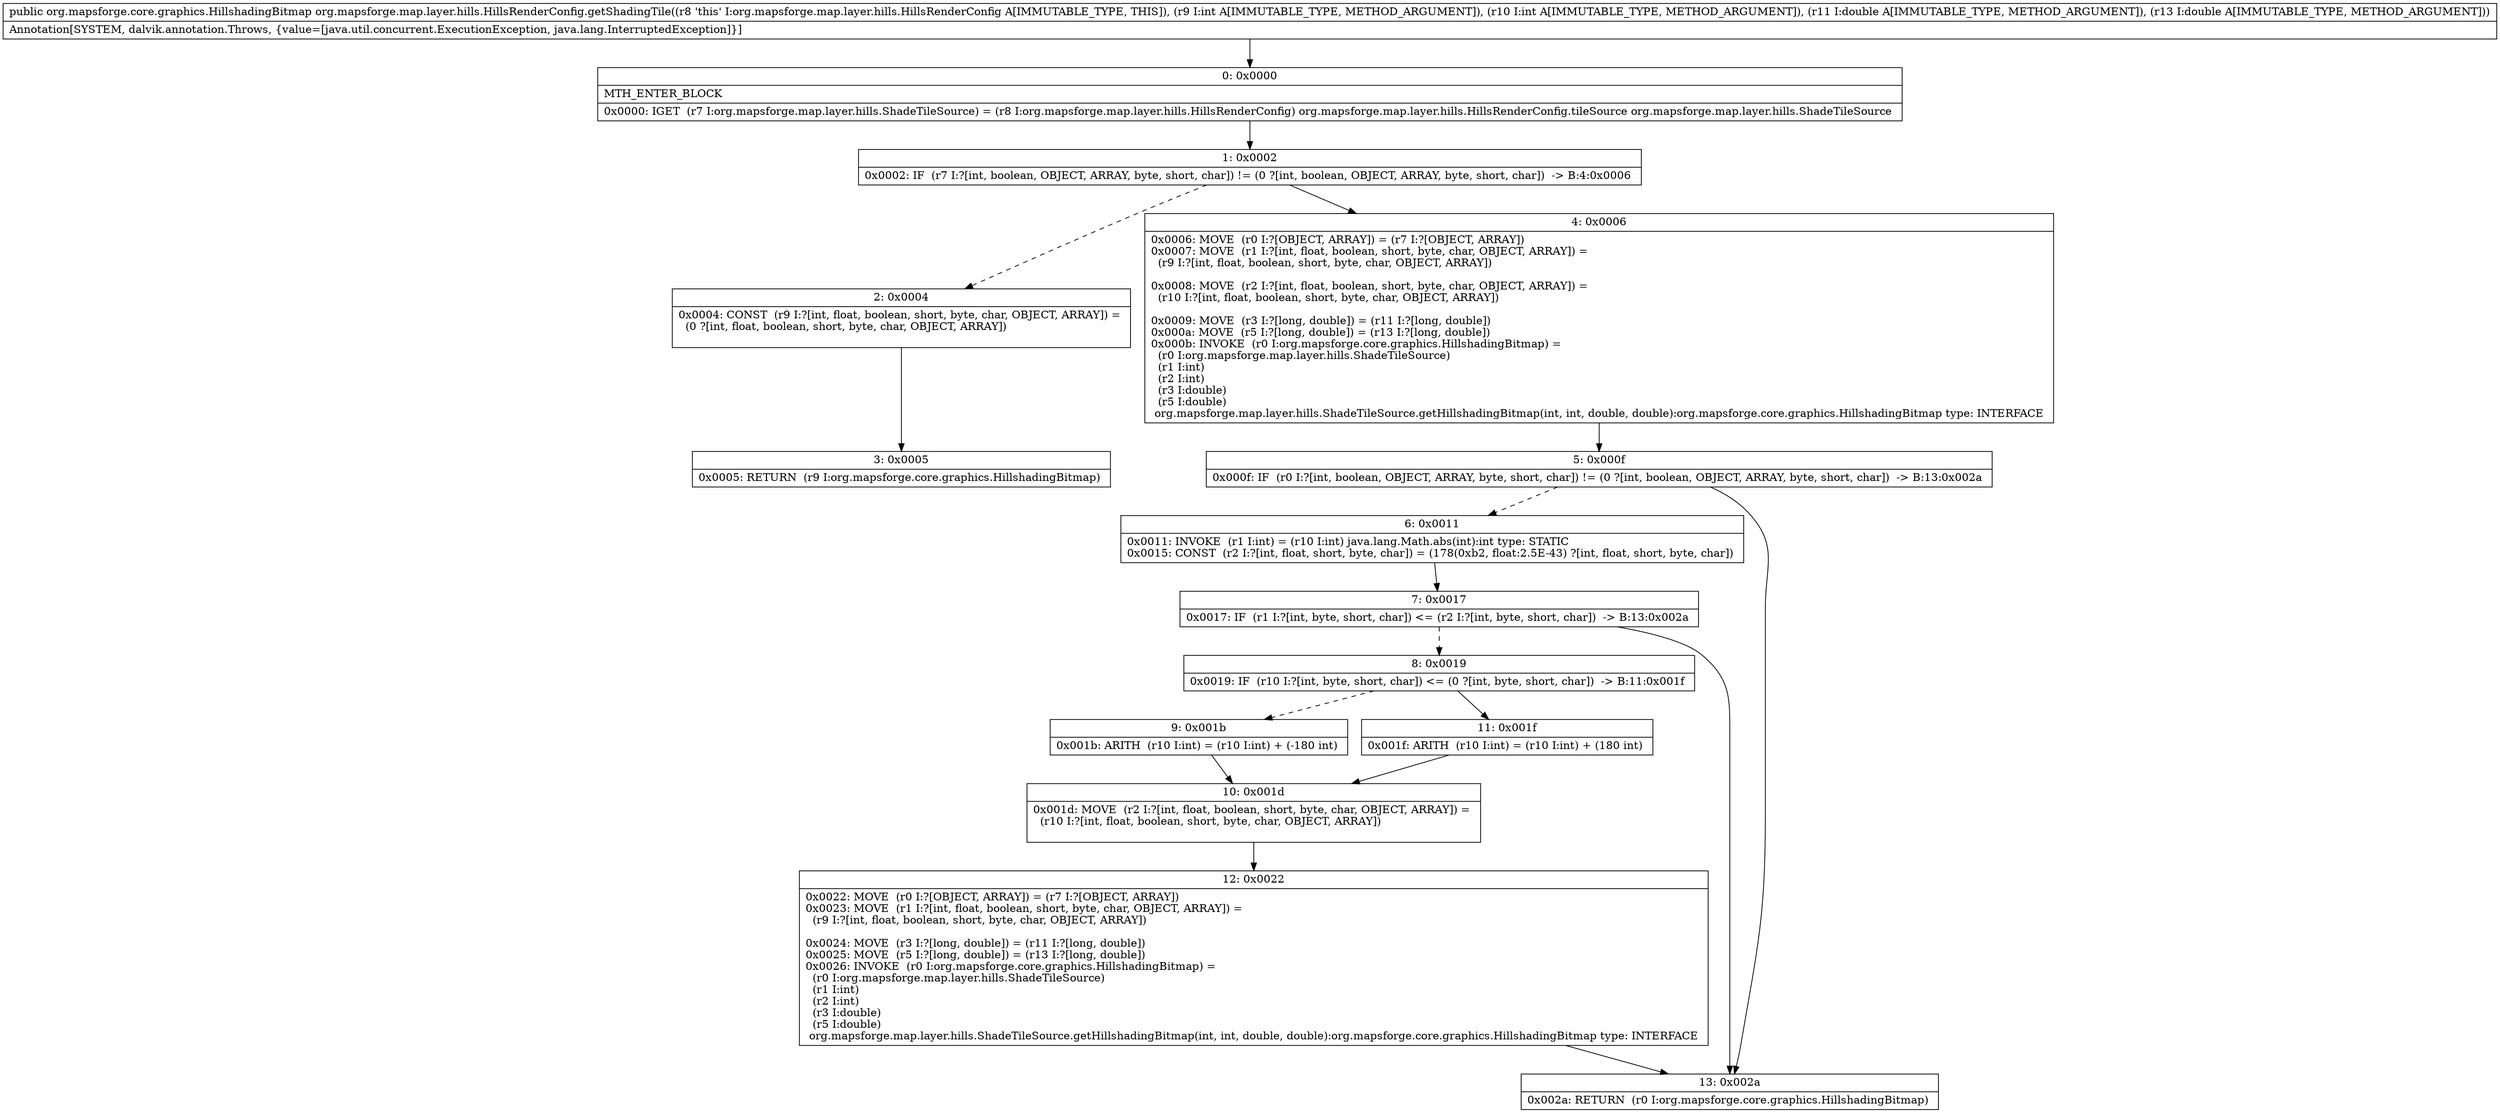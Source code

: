 digraph "CFG fororg.mapsforge.map.layer.hills.HillsRenderConfig.getShadingTile(IIDD)Lorg\/mapsforge\/core\/graphics\/HillshadingBitmap;" {
Node_0 [shape=record,label="{0\:\ 0x0000|MTH_ENTER_BLOCK\l|0x0000: IGET  (r7 I:org.mapsforge.map.layer.hills.ShadeTileSource) = (r8 I:org.mapsforge.map.layer.hills.HillsRenderConfig) org.mapsforge.map.layer.hills.HillsRenderConfig.tileSource org.mapsforge.map.layer.hills.ShadeTileSource \l}"];
Node_1 [shape=record,label="{1\:\ 0x0002|0x0002: IF  (r7 I:?[int, boolean, OBJECT, ARRAY, byte, short, char]) != (0 ?[int, boolean, OBJECT, ARRAY, byte, short, char])  \-\> B:4:0x0006 \l}"];
Node_2 [shape=record,label="{2\:\ 0x0004|0x0004: CONST  (r9 I:?[int, float, boolean, short, byte, char, OBJECT, ARRAY]) = \l  (0 ?[int, float, boolean, short, byte, char, OBJECT, ARRAY])\l \l}"];
Node_3 [shape=record,label="{3\:\ 0x0005|0x0005: RETURN  (r9 I:org.mapsforge.core.graphics.HillshadingBitmap) \l}"];
Node_4 [shape=record,label="{4\:\ 0x0006|0x0006: MOVE  (r0 I:?[OBJECT, ARRAY]) = (r7 I:?[OBJECT, ARRAY]) \l0x0007: MOVE  (r1 I:?[int, float, boolean, short, byte, char, OBJECT, ARRAY]) = \l  (r9 I:?[int, float, boolean, short, byte, char, OBJECT, ARRAY])\l \l0x0008: MOVE  (r2 I:?[int, float, boolean, short, byte, char, OBJECT, ARRAY]) = \l  (r10 I:?[int, float, boolean, short, byte, char, OBJECT, ARRAY])\l \l0x0009: MOVE  (r3 I:?[long, double]) = (r11 I:?[long, double]) \l0x000a: MOVE  (r5 I:?[long, double]) = (r13 I:?[long, double]) \l0x000b: INVOKE  (r0 I:org.mapsforge.core.graphics.HillshadingBitmap) = \l  (r0 I:org.mapsforge.map.layer.hills.ShadeTileSource)\l  (r1 I:int)\l  (r2 I:int)\l  (r3 I:double)\l  (r5 I:double)\l org.mapsforge.map.layer.hills.ShadeTileSource.getHillshadingBitmap(int, int, double, double):org.mapsforge.core.graphics.HillshadingBitmap type: INTERFACE \l}"];
Node_5 [shape=record,label="{5\:\ 0x000f|0x000f: IF  (r0 I:?[int, boolean, OBJECT, ARRAY, byte, short, char]) != (0 ?[int, boolean, OBJECT, ARRAY, byte, short, char])  \-\> B:13:0x002a \l}"];
Node_6 [shape=record,label="{6\:\ 0x0011|0x0011: INVOKE  (r1 I:int) = (r10 I:int) java.lang.Math.abs(int):int type: STATIC \l0x0015: CONST  (r2 I:?[int, float, short, byte, char]) = (178(0xb2, float:2.5E\-43) ?[int, float, short, byte, char]) \l}"];
Node_7 [shape=record,label="{7\:\ 0x0017|0x0017: IF  (r1 I:?[int, byte, short, char]) \<= (r2 I:?[int, byte, short, char])  \-\> B:13:0x002a \l}"];
Node_8 [shape=record,label="{8\:\ 0x0019|0x0019: IF  (r10 I:?[int, byte, short, char]) \<= (0 ?[int, byte, short, char])  \-\> B:11:0x001f \l}"];
Node_9 [shape=record,label="{9\:\ 0x001b|0x001b: ARITH  (r10 I:int) = (r10 I:int) + (\-180 int) \l}"];
Node_10 [shape=record,label="{10\:\ 0x001d|0x001d: MOVE  (r2 I:?[int, float, boolean, short, byte, char, OBJECT, ARRAY]) = \l  (r10 I:?[int, float, boolean, short, byte, char, OBJECT, ARRAY])\l \l}"];
Node_11 [shape=record,label="{11\:\ 0x001f|0x001f: ARITH  (r10 I:int) = (r10 I:int) + (180 int) \l}"];
Node_12 [shape=record,label="{12\:\ 0x0022|0x0022: MOVE  (r0 I:?[OBJECT, ARRAY]) = (r7 I:?[OBJECT, ARRAY]) \l0x0023: MOVE  (r1 I:?[int, float, boolean, short, byte, char, OBJECT, ARRAY]) = \l  (r9 I:?[int, float, boolean, short, byte, char, OBJECT, ARRAY])\l \l0x0024: MOVE  (r3 I:?[long, double]) = (r11 I:?[long, double]) \l0x0025: MOVE  (r5 I:?[long, double]) = (r13 I:?[long, double]) \l0x0026: INVOKE  (r0 I:org.mapsforge.core.graphics.HillshadingBitmap) = \l  (r0 I:org.mapsforge.map.layer.hills.ShadeTileSource)\l  (r1 I:int)\l  (r2 I:int)\l  (r3 I:double)\l  (r5 I:double)\l org.mapsforge.map.layer.hills.ShadeTileSource.getHillshadingBitmap(int, int, double, double):org.mapsforge.core.graphics.HillshadingBitmap type: INTERFACE \l}"];
Node_13 [shape=record,label="{13\:\ 0x002a|0x002a: RETURN  (r0 I:org.mapsforge.core.graphics.HillshadingBitmap) \l}"];
MethodNode[shape=record,label="{public org.mapsforge.core.graphics.HillshadingBitmap org.mapsforge.map.layer.hills.HillsRenderConfig.getShadingTile((r8 'this' I:org.mapsforge.map.layer.hills.HillsRenderConfig A[IMMUTABLE_TYPE, THIS]), (r9 I:int A[IMMUTABLE_TYPE, METHOD_ARGUMENT]), (r10 I:int A[IMMUTABLE_TYPE, METHOD_ARGUMENT]), (r11 I:double A[IMMUTABLE_TYPE, METHOD_ARGUMENT]), (r13 I:double A[IMMUTABLE_TYPE, METHOD_ARGUMENT]))  | Annotation[SYSTEM, dalvik.annotation.Throws, \{value=[java.util.concurrent.ExecutionException, java.lang.InterruptedException]\}]\l}"];
MethodNode -> Node_0;
Node_0 -> Node_1;
Node_1 -> Node_2[style=dashed];
Node_1 -> Node_4;
Node_2 -> Node_3;
Node_4 -> Node_5;
Node_5 -> Node_6[style=dashed];
Node_5 -> Node_13;
Node_6 -> Node_7;
Node_7 -> Node_8[style=dashed];
Node_7 -> Node_13;
Node_8 -> Node_9[style=dashed];
Node_8 -> Node_11;
Node_9 -> Node_10;
Node_10 -> Node_12;
Node_11 -> Node_10;
Node_12 -> Node_13;
}

